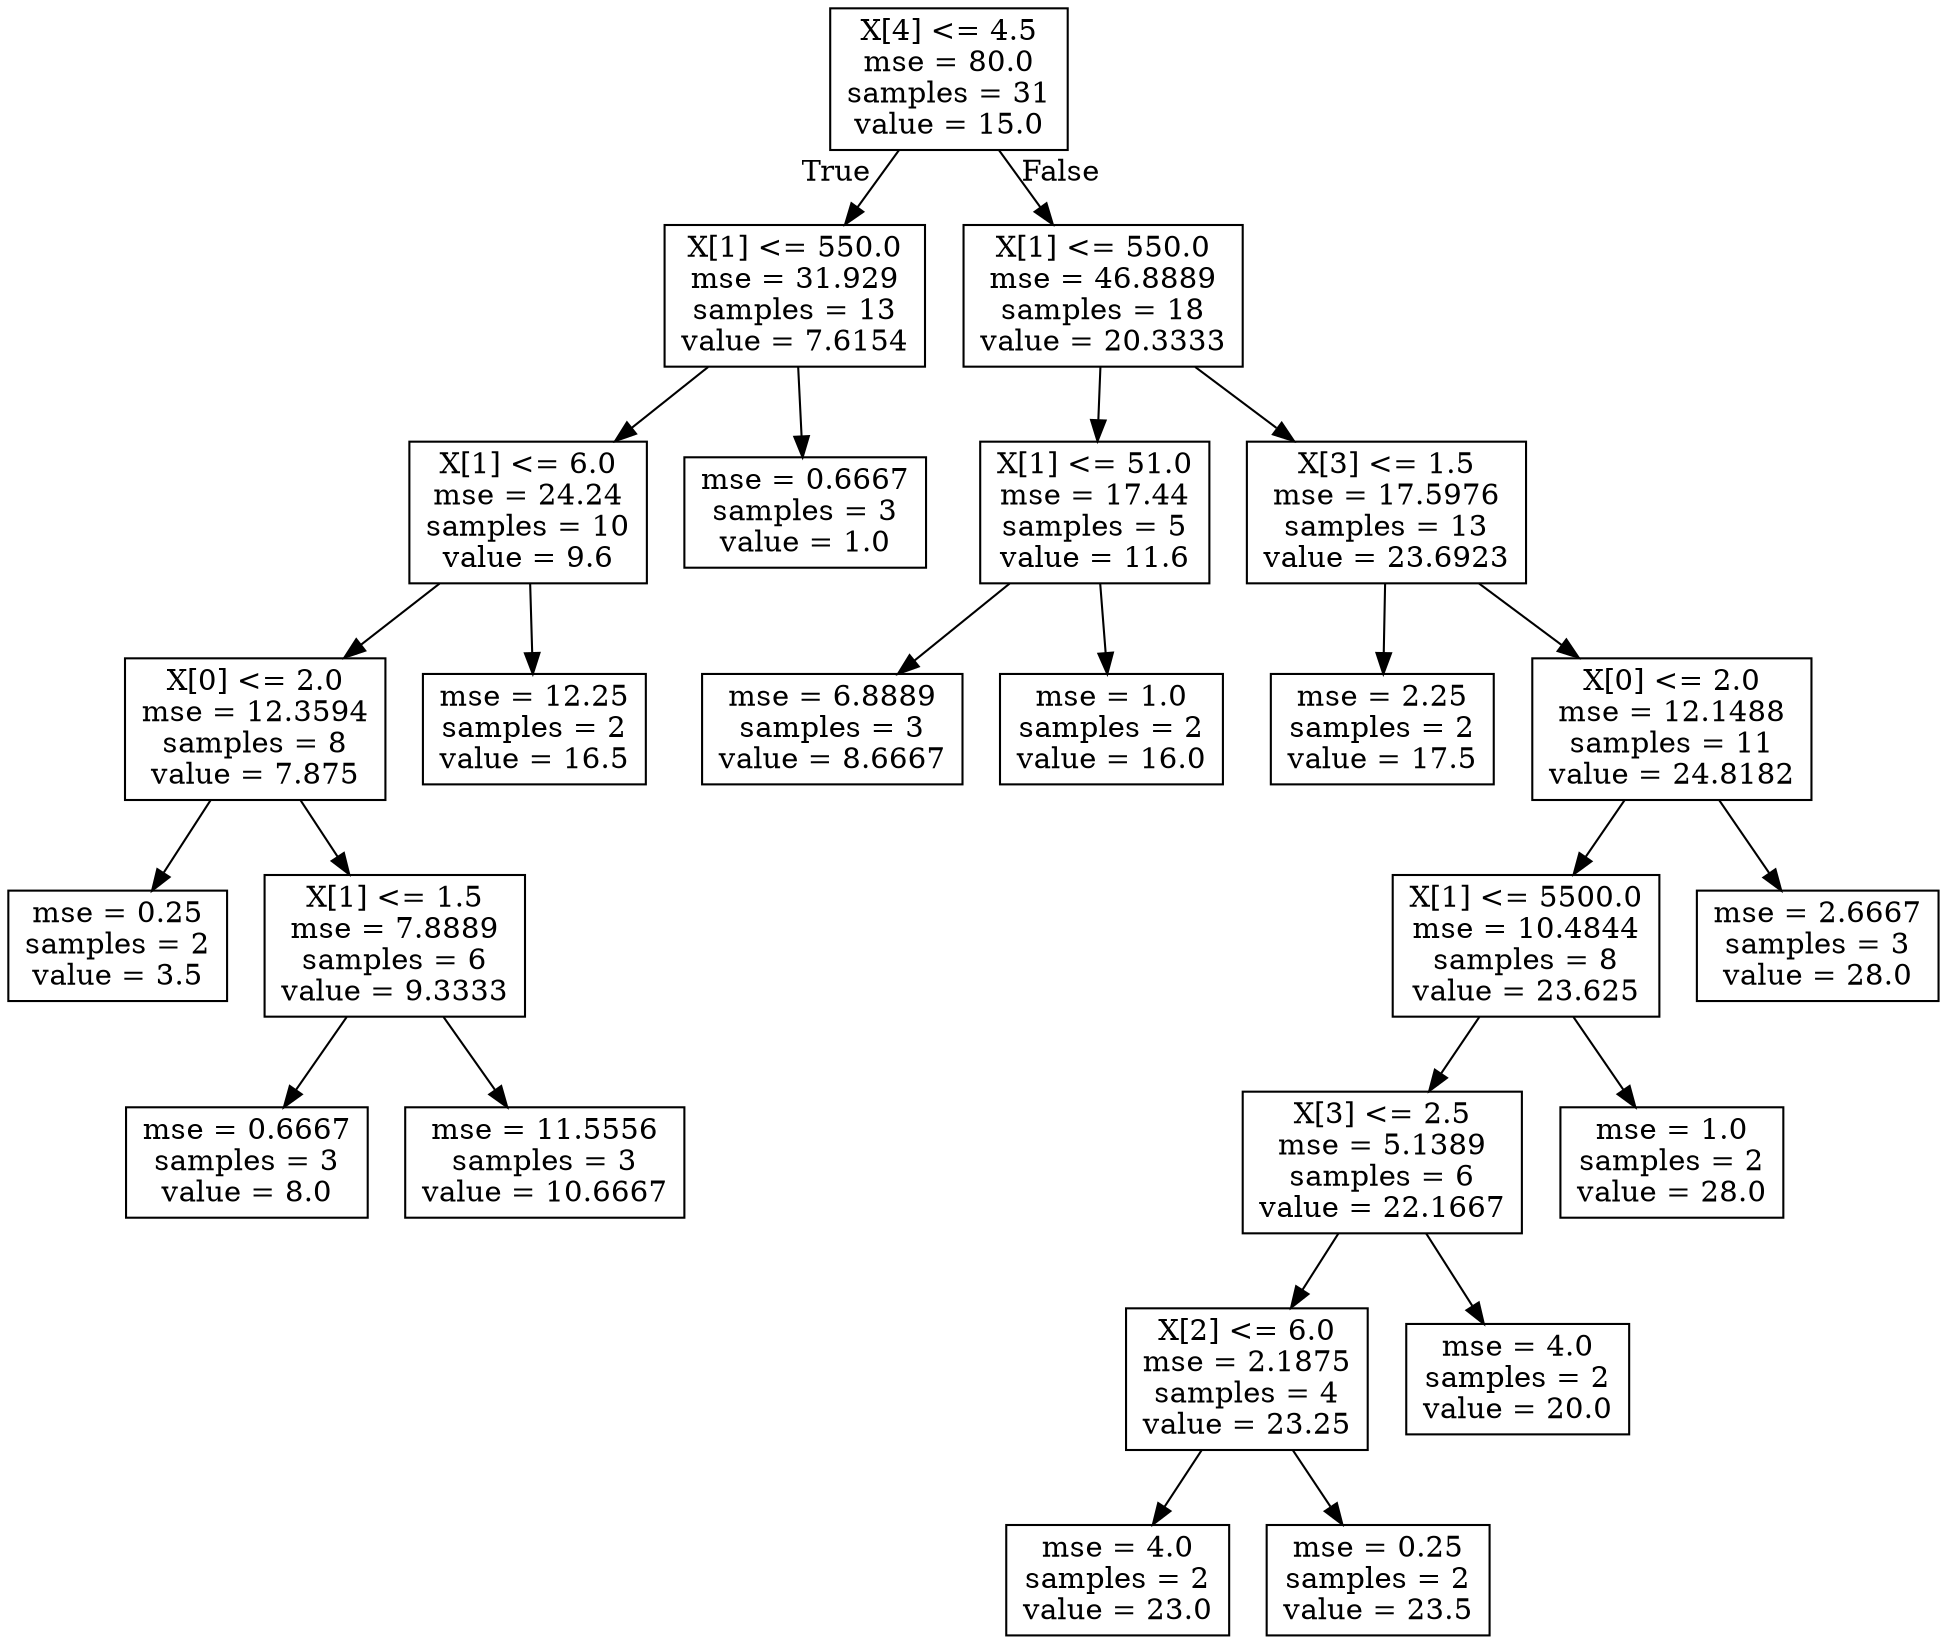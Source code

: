digraph Tree {
node [shape=box] ;
0 [label="X[4] <= 4.5\nmse = 80.0\nsamples = 31\nvalue = 15.0"] ;
1 [label="X[1] <= 550.0\nmse = 31.929\nsamples = 13\nvalue = 7.6154"] ;
0 -> 1 [labeldistance=2.5, labelangle=45, headlabel="True"] ;
2 [label="X[1] <= 6.0\nmse = 24.24\nsamples = 10\nvalue = 9.6"] ;
1 -> 2 ;
3 [label="X[0] <= 2.0\nmse = 12.3594\nsamples = 8\nvalue = 7.875"] ;
2 -> 3 ;
4 [label="mse = 0.25\nsamples = 2\nvalue = 3.5"] ;
3 -> 4 ;
5 [label="X[1] <= 1.5\nmse = 7.8889\nsamples = 6\nvalue = 9.3333"] ;
3 -> 5 ;
6 [label="mse = 0.6667\nsamples = 3\nvalue = 8.0"] ;
5 -> 6 ;
7 [label="mse = 11.5556\nsamples = 3\nvalue = 10.6667"] ;
5 -> 7 ;
8 [label="mse = 12.25\nsamples = 2\nvalue = 16.5"] ;
2 -> 8 ;
9 [label="mse = 0.6667\nsamples = 3\nvalue = 1.0"] ;
1 -> 9 ;
10 [label="X[1] <= 550.0\nmse = 46.8889\nsamples = 18\nvalue = 20.3333"] ;
0 -> 10 [labeldistance=2.5, labelangle=-45, headlabel="False"] ;
11 [label="X[1] <= 51.0\nmse = 17.44\nsamples = 5\nvalue = 11.6"] ;
10 -> 11 ;
12 [label="mse = 6.8889\nsamples = 3\nvalue = 8.6667"] ;
11 -> 12 ;
13 [label="mse = 1.0\nsamples = 2\nvalue = 16.0"] ;
11 -> 13 ;
14 [label="X[3] <= 1.5\nmse = 17.5976\nsamples = 13\nvalue = 23.6923"] ;
10 -> 14 ;
15 [label="mse = 2.25\nsamples = 2\nvalue = 17.5"] ;
14 -> 15 ;
16 [label="X[0] <= 2.0\nmse = 12.1488\nsamples = 11\nvalue = 24.8182"] ;
14 -> 16 ;
17 [label="X[1] <= 5500.0\nmse = 10.4844\nsamples = 8\nvalue = 23.625"] ;
16 -> 17 ;
18 [label="X[3] <= 2.5\nmse = 5.1389\nsamples = 6\nvalue = 22.1667"] ;
17 -> 18 ;
19 [label="X[2] <= 6.0\nmse = 2.1875\nsamples = 4\nvalue = 23.25"] ;
18 -> 19 ;
20 [label="mse = 4.0\nsamples = 2\nvalue = 23.0"] ;
19 -> 20 ;
21 [label="mse = 0.25\nsamples = 2\nvalue = 23.5"] ;
19 -> 21 ;
22 [label="mse = 4.0\nsamples = 2\nvalue = 20.0"] ;
18 -> 22 ;
23 [label="mse = 1.0\nsamples = 2\nvalue = 28.0"] ;
17 -> 23 ;
24 [label="mse = 2.6667\nsamples = 3\nvalue = 28.0"] ;
16 -> 24 ;
}